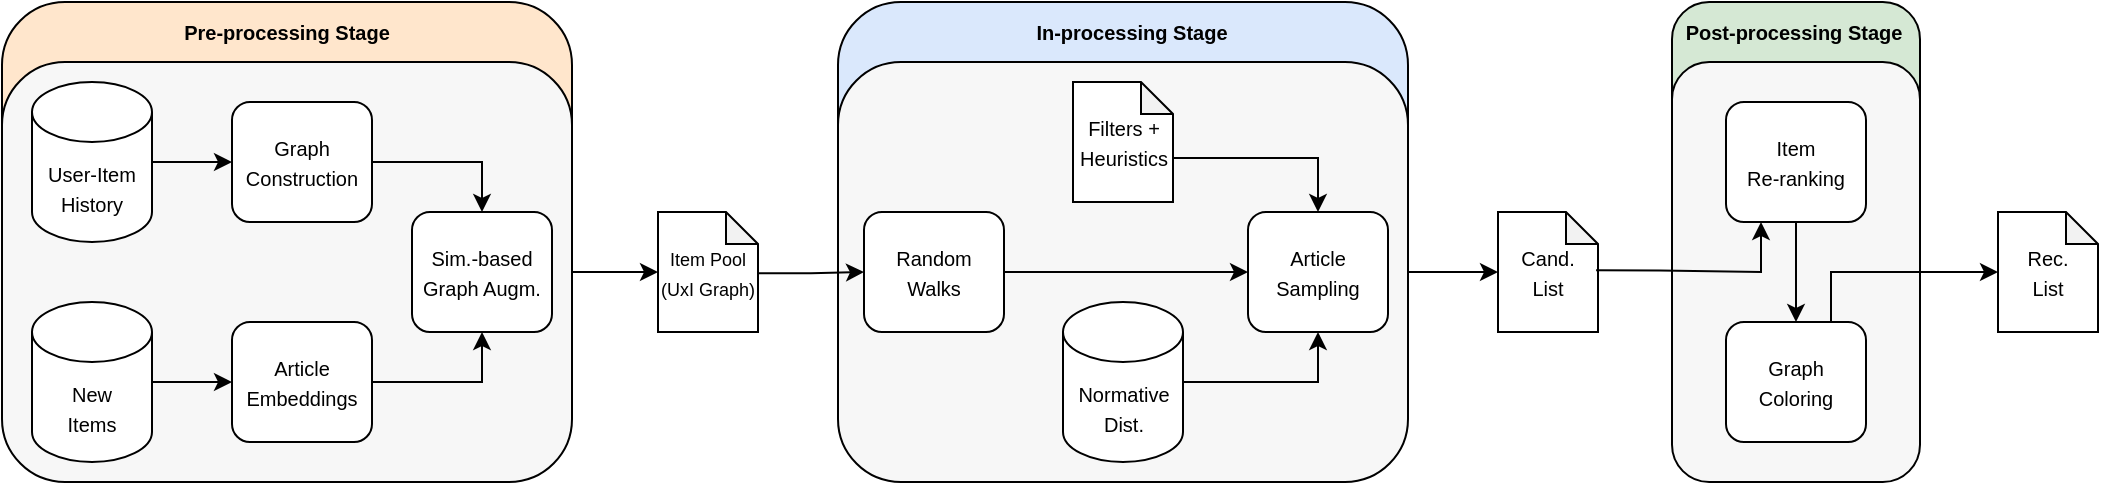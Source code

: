 <mxfile version="28.0.4">
  <diagram name="Page-1" id="Lf3qCM0bcQiizrLya4nR">
    <mxGraphModel dx="1584" dy="1068" grid="1" gridSize="10" guides="1" tooltips="1" connect="1" arrows="1" fold="1" page="1" pageScale="1" pageWidth="1100" pageHeight="850" math="0" shadow="0">
      <root>
        <mxCell id="0" />
        <mxCell id="1" parent="0" />
        <mxCell id="EAVpaXnhJgktjRTyFpTc-9" value="&lt;font style=&quot;font-size: 9px;&quot;&gt;Item Pool&lt;br&gt;(UxI Graph)&lt;/font&gt;" style="shape=note;whiteSpace=wrap;html=1;backgroundOutline=1;darkOpacity=0.05;size=16;" vertex="1" parent="1">
          <mxGeometry x="354" y="425" width="50" height="60" as="geometry" />
        </mxCell>
        <mxCell id="EAVpaXnhJgktjRTyFpTc-24" value="&lt;span style=&quot;font-size: 10px;&quot;&gt;Cand.&lt;br&gt;List&lt;/span&gt;" style="shape=note;whiteSpace=wrap;html=1;backgroundOutline=1;darkOpacity=0.05;size=16;" vertex="1" parent="1">
          <mxGeometry x="774" y="425" width="50" height="60" as="geometry" />
        </mxCell>
        <mxCell id="EAVpaXnhJgktjRTyFpTc-29" value="&lt;span style=&quot;font-size: 10px;&quot;&gt;Rec.&lt;br&gt;List&lt;/span&gt;" style="shape=note;whiteSpace=wrap;html=1;backgroundOutline=1;darkOpacity=0.05;size=16;" vertex="1" parent="1">
          <mxGeometry x="1024" y="425" width="50" height="60" as="geometry" />
        </mxCell>
        <mxCell id="EAVpaXnhJgktjRTyFpTc-35" style="edgeStyle=orthogonalEdgeStyle;rounded=0;orthogonalLoop=1;jettySize=auto;html=1;exitX=1;exitY=0.5;exitDx=0;exitDy=0;entryX=0;entryY=0.5;entryDx=0;entryDy=0;entryPerimeter=0;" edge="1" parent="1" source="EAVpaXnhJgktjRTyFpTc-19" target="EAVpaXnhJgktjRTyFpTc-9">
          <mxGeometry relative="1" as="geometry" />
        </mxCell>
        <mxCell id="EAVpaXnhJgktjRTyFpTc-37" style="edgeStyle=orthogonalEdgeStyle;rounded=0;orthogonalLoop=1;jettySize=auto;html=1;exitX=1;exitY=0.5;exitDx=0;exitDy=0;entryX=0;entryY=0.5;entryDx=0;entryDy=0;entryPerimeter=0;" edge="1" parent="1" source="EAVpaXnhJgktjRTyFpTc-32" target="EAVpaXnhJgktjRTyFpTc-24">
          <mxGeometry relative="1" as="geometry">
            <mxPoint x="727" y="455" as="sourcePoint" />
            <mxPoint x="762" y="455" as="targetPoint" />
          </mxGeometry>
        </mxCell>
        <mxCell id="EAVpaXnhJgktjRTyFpTc-39" value="" style="group" vertex="1" connectable="0" parent="1">
          <mxGeometry x="26" y="320" width="285" height="240" as="geometry" />
        </mxCell>
        <mxCell id="EAVpaXnhJgktjRTyFpTc-4" value="" style="rounded=1;whiteSpace=wrap;html=1;fillColor=#ffe6cc;strokeColor=#000000;" vertex="1" parent="EAVpaXnhJgktjRTyFpTc-39">
          <mxGeometry width="285" height="210" as="geometry" />
        </mxCell>
        <mxCell id="EAVpaXnhJgktjRTyFpTc-6" value="" style="rounded=1;whiteSpace=wrap;html=1;fillColor=light-dark(#F7F7F7,#EDEDED);" vertex="1" parent="EAVpaXnhJgktjRTyFpTc-39">
          <mxGeometry y="30" width="285" height="210" as="geometry" />
        </mxCell>
        <mxCell id="EAVpaXnhJgktjRTyFpTc-7" style="edgeStyle=orthogonalEdgeStyle;rounded=0;orthogonalLoop=1;jettySize=auto;html=1;exitX=1;exitY=0.5;exitDx=0;exitDy=0;entryX=0.5;entryY=0;entryDx=0;entryDy=0;" edge="1" parent="EAVpaXnhJgktjRTyFpTc-39" source="EAVpaXnhJgktjRTyFpTc-8" target="EAVpaXnhJgktjRTyFpTc-19">
          <mxGeometry relative="1" as="geometry" />
        </mxCell>
        <mxCell id="EAVpaXnhJgktjRTyFpTc-8" value="&lt;font style=&quot;font-size: 10px;&quot;&gt;Graph&lt;br&gt;Construction&lt;/font&gt;" style="rounded=1;whiteSpace=wrap;html=1;" vertex="1" parent="EAVpaXnhJgktjRTyFpTc-39">
          <mxGeometry x="115" y="50" width="70" height="60" as="geometry" />
        </mxCell>
        <mxCell id="EAVpaXnhJgktjRTyFpTc-12" value="&lt;b&gt;&lt;font style=&quot;font-size: 10px;&quot;&gt;Pre-processing Stage&lt;/font&gt;&lt;/b&gt;" style="text;html=1;align=center;verticalAlign=middle;whiteSpace=wrap;rounded=0;" vertex="1" parent="EAVpaXnhJgktjRTyFpTc-39">
          <mxGeometry width="285" height="30" as="geometry" />
        </mxCell>
        <mxCell id="EAVpaXnhJgktjRTyFpTc-13" style="edgeStyle=orthogonalEdgeStyle;rounded=0;orthogonalLoop=1;jettySize=auto;html=1;exitX=1;exitY=0.5;exitDx=0;exitDy=0;exitPerimeter=0;entryX=0;entryY=0.5;entryDx=0;entryDy=0;" edge="1" parent="EAVpaXnhJgktjRTyFpTc-39" source="EAVpaXnhJgktjRTyFpTc-14" target="EAVpaXnhJgktjRTyFpTc-8">
          <mxGeometry relative="1" as="geometry" />
        </mxCell>
        <mxCell id="EAVpaXnhJgktjRTyFpTc-14" value="&lt;span style=&quot;font-size: 10px;&quot;&gt;User-Item&lt;br&gt;History&lt;/span&gt;" style="shape=cylinder3;whiteSpace=wrap;html=1;boundedLbl=1;backgroundOutline=1;size=15;" vertex="1" parent="EAVpaXnhJgktjRTyFpTc-39">
          <mxGeometry x="15" y="40" width="60" height="80" as="geometry" />
        </mxCell>
        <mxCell id="EAVpaXnhJgktjRTyFpTc-15" style="edgeStyle=orthogonalEdgeStyle;rounded=0;orthogonalLoop=1;jettySize=auto;html=1;exitX=1;exitY=0.5;exitDx=0;exitDy=0;exitPerimeter=0;entryX=0;entryY=0.5;entryDx=0;entryDy=0;" edge="1" parent="EAVpaXnhJgktjRTyFpTc-39" source="EAVpaXnhJgktjRTyFpTc-16" target="EAVpaXnhJgktjRTyFpTc-18">
          <mxGeometry relative="1" as="geometry" />
        </mxCell>
        <mxCell id="EAVpaXnhJgktjRTyFpTc-16" value="&lt;span style=&quot;font-size: 10px;&quot;&gt;New&lt;br&gt;Items&lt;/span&gt;" style="shape=cylinder3;whiteSpace=wrap;html=1;boundedLbl=1;backgroundOutline=1;size=15;" vertex="1" parent="EAVpaXnhJgktjRTyFpTc-39">
          <mxGeometry x="15" y="150" width="60" height="80" as="geometry" />
        </mxCell>
        <mxCell id="EAVpaXnhJgktjRTyFpTc-17" style="edgeStyle=orthogonalEdgeStyle;rounded=0;orthogonalLoop=1;jettySize=auto;html=1;exitX=1;exitY=0.5;exitDx=0;exitDy=0;entryX=0.5;entryY=1;entryDx=0;entryDy=0;" edge="1" parent="EAVpaXnhJgktjRTyFpTc-39" source="EAVpaXnhJgktjRTyFpTc-18" target="EAVpaXnhJgktjRTyFpTc-19">
          <mxGeometry relative="1" as="geometry" />
        </mxCell>
        <mxCell id="EAVpaXnhJgktjRTyFpTc-18" value="&lt;span style=&quot;font-size: 10px;&quot;&gt;Article&lt;br&gt;Embeddings&lt;/span&gt;" style="rounded=1;whiteSpace=wrap;html=1;" vertex="1" parent="EAVpaXnhJgktjRTyFpTc-39">
          <mxGeometry x="115" y="160" width="70" height="60" as="geometry" />
        </mxCell>
        <mxCell id="EAVpaXnhJgktjRTyFpTc-19" value="&lt;span style=&quot;font-size: 10px;&quot;&gt;Sim.-based&lt;br&gt;Graph Augm.&lt;/span&gt;" style="rounded=1;whiteSpace=wrap;html=1;" vertex="1" parent="EAVpaXnhJgktjRTyFpTc-39">
          <mxGeometry x="205" y="105" width="70" height="60" as="geometry" />
        </mxCell>
        <mxCell id="EAVpaXnhJgktjRTyFpTc-40" value="" style="group" vertex="1" connectable="0" parent="1">
          <mxGeometry x="444" y="320" width="287" height="240" as="geometry" />
        </mxCell>
        <mxCell id="EAVpaXnhJgktjRTyFpTc-3" value="" style="rounded=1;whiteSpace=wrap;html=1;fillColor=#dae8fc;strokeColor=#000000;" vertex="1" parent="EAVpaXnhJgktjRTyFpTc-40">
          <mxGeometry width="285" height="210" as="geometry" />
        </mxCell>
        <mxCell id="EAVpaXnhJgktjRTyFpTc-5" value="" style="rounded=1;whiteSpace=wrap;html=1;fillColor=light-dark(#F7F7F7,#EDEDED);" vertex="1" parent="EAVpaXnhJgktjRTyFpTc-40">
          <mxGeometry y="30" width="285" height="210" as="geometry" />
        </mxCell>
        <mxCell id="EAVpaXnhJgktjRTyFpTc-10" style="edgeStyle=orthogonalEdgeStyle;rounded=0;orthogonalLoop=1;jettySize=auto;html=1;exitX=1;exitY=0.5;exitDx=0;exitDy=0;entryX=0;entryY=0.5;entryDx=0;entryDy=0;" edge="1" parent="EAVpaXnhJgktjRTyFpTc-40" source="EAVpaXnhJgktjRTyFpTc-11" target="EAVpaXnhJgktjRTyFpTc-32">
          <mxGeometry relative="1" as="geometry" />
        </mxCell>
        <mxCell id="EAVpaXnhJgktjRTyFpTc-11" value="&lt;font style=&quot;font-size: 10px;&quot;&gt;Random&lt;br&gt;Walks&lt;/font&gt;" style="rounded=1;whiteSpace=wrap;html=1;" vertex="1" parent="EAVpaXnhJgktjRTyFpTc-40">
          <mxGeometry x="13" y="105" width="70" height="60" as="geometry" />
        </mxCell>
        <mxCell id="EAVpaXnhJgktjRTyFpTc-20" value="&lt;b&gt;&lt;font style=&quot;font-size: 10px;&quot;&gt;In-processing Stage&lt;/font&gt;&lt;/b&gt;" style="text;html=1;align=center;verticalAlign=middle;whiteSpace=wrap;rounded=0;" vertex="1" parent="EAVpaXnhJgktjRTyFpTc-40">
          <mxGeometry x="7" width="280" height="30" as="geometry" />
        </mxCell>
        <mxCell id="EAVpaXnhJgktjRTyFpTc-21" style="edgeStyle=orthogonalEdgeStyle;rounded=0;orthogonalLoop=1;jettySize=auto;html=1;exitX=1;exitY=0.5;exitDx=0;exitDy=0;exitPerimeter=0;entryX=0.5;entryY=1;entryDx=0;entryDy=0;" edge="1" parent="EAVpaXnhJgktjRTyFpTc-40" source="EAVpaXnhJgktjRTyFpTc-22" target="EAVpaXnhJgktjRTyFpTc-32">
          <mxGeometry relative="1" as="geometry" />
        </mxCell>
        <mxCell id="EAVpaXnhJgktjRTyFpTc-22" value="&lt;span style=&quot;font-size: 10px;&quot;&gt;Normative&lt;br&gt;Dist.&lt;/span&gt;" style="shape=cylinder3;whiteSpace=wrap;html=1;boundedLbl=1;backgroundOutline=1;size=15;" vertex="1" parent="EAVpaXnhJgktjRTyFpTc-40">
          <mxGeometry x="112.5" y="150" width="60" height="80" as="geometry" />
        </mxCell>
        <mxCell id="EAVpaXnhJgktjRTyFpTc-30" style="edgeStyle=orthogonalEdgeStyle;rounded=0;orthogonalLoop=1;jettySize=auto;html=1;exitX=0;exitY=0;exitDx=50;exitDy=38;exitPerimeter=0;" edge="1" parent="EAVpaXnhJgktjRTyFpTc-40" source="EAVpaXnhJgktjRTyFpTc-31" target="EAVpaXnhJgktjRTyFpTc-32">
          <mxGeometry relative="1" as="geometry" />
        </mxCell>
        <mxCell id="EAVpaXnhJgktjRTyFpTc-31" value="&lt;span style=&quot;font-size: 10px;&quot;&gt;Filters +&lt;br&gt;Heuristics&lt;/span&gt;" style="shape=note;whiteSpace=wrap;html=1;backgroundOutline=1;darkOpacity=0.05;size=16;" vertex="1" parent="EAVpaXnhJgktjRTyFpTc-40">
          <mxGeometry x="117.5" y="40" width="50" height="60" as="geometry" />
        </mxCell>
        <mxCell id="EAVpaXnhJgktjRTyFpTc-32" value="&lt;div&gt;&lt;span style=&quot;font-size: 10px; background-color: transparent; color: light-dark(rgb(0, 0, 0), rgb(255, 255, 255));&quot;&gt;Article&lt;br&gt;Sampling&lt;/span&gt;&lt;/div&gt;" style="rounded=1;whiteSpace=wrap;html=1;" vertex="1" parent="EAVpaXnhJgktjRTyFpTc-40">
          <mxGeometry x="205" y="105" width="70" height="60" as="geometry" />
        </mxCell>
        <mxCell id="EAVpaXnhJgktjRTyFpTc-42" value="" style="group" vertex="1" connectable="0" parent="1">
          <mxGeometry x="859" y="320" width="126" height="240" as="geometry" />
        </mxCell>
        <mxCell id="EAVpaXnhJgktjRTyFpTc-2" value="" style="rounded=1;whiteSpace=wrap;html=1;fillColor=#d5e8d4;strokeColor=#000000;" vertex="1" parent="EAVpaXnhJgktjRTyFpTc-42">
          <mxGeometry x="2" width="124" height="210" as="geometry" />
        </mxCell>
        <mxCell id="EAVpaXnhJgktjRTyFpTc-23" value="" style="rounded=1;whiteSpace=wrap;html=1;fillColor=light-dark(#F7F7F7,#EDEDED);" vertex="1" parent="EAVpaXnhJgktjRTyFpTc-42">
          <mxGeometry x="2" y="30" width="124" height="210" as="geometry" />
        </mxCell>
        <mxCell id="EAVpaXnhJgktjRTyFpTc-25" value="&lt;font style=&quot;font-size: 10px;&quot;&gt;&lt;b style=&quot;&quot;&gt;Post-processing Stage&lt;/b&gt;&lt;/font&gt;" style="text;html=1;align=center;verticalAlign=middle;whiteSpace=wrap;rounded=0;" vertex="1" parent="EAVpaXnhJgktjRTyFpTc-42">
          <mxGeometry width="126" height="30" as="geometry" />
        </mxCell>
        <mxCell id="EAVpaXnhJgktjRTyFpTc-26" style="edgeStyle=orthogonalEdgeStyle;rounded=0;orthogonalLoop=1;jettySize=auto;html=1;exitX=0.5;exitY=1;exitDx=0;exitDy=0;" edge="1" parent="EAVpaXnhJgktjRTyFpTc-42" source="EAVpaXnhJgktjRTyFpTc-27" target="EAVpaXnhJgktjRTyFpTc-28">
          <mxGeometry relative="1" as="geometry" />
        </mxCell>
        <mxCell id="EAVpaXnhJgktjRTyFpTc-27" value="&lt;span style=&quot;font-size: 10px;&quot;&gt;Item&lt;/span&gt;&lt;br style=&quot;font-size: 10px;&quot;&gt;&lt;span style=&quot;font-size: 10px;&quot;&gt;Re-ranking&lt;/span&gt;" style="rounded=1;whiteSpace=wrap;html=1;" vertex="1" parent="EAVpaXnhJgktjRTyFpTc-42">
          <mxGeometry x="29" y="50" width="70" height="60" as="geometry" />
        </mxCell>
        <mxCell id="EAVpaXnhJgktjRTyFpTc-28" value="&lt;span style=&quot;font-size: 10px;&quot;&gt;Graph&lt;/span&gt;&lt;br style=&quot;font-size: 10px;&quot;&gt;&lt;span style=&quot;font-size: 10px;&quot;&gt;Coloring&lt;/span&gt;" style="rounded=1;whiteSpace=wrap;html=1;" vertex="1" parent="EAVpaXnhJgktjRTyFpTc-42">
          <mxGeometry x="29" y="160" width="70" height="60" as="geometry" />
        </mxCell>
        <mxCell id="EAVpaXnhJgktjRTyFpTc-33" style="edgeStyle=orthogonalEdgeStyle;rounded=0;orthogonalLoop=1;jettySize=auto;html=1;exitX=0.981;exitY=0.486;exitDx=0;exitDy=0;entryX=0.25;entryY=1;entryDx=0;entryDy=0;exitPerimeter=0;" edge="1" parent="1" target="EAVpaXnhJgktjRTyFpTc-27" source="EAVpaXnhJgktjRTyFpTc-24">
          <mxGeometry relative="1" as="geometry">
            <mxPoint x="834" y="454.6" as="sourcePoint" />
            <mxPoint x="857" y="454.6" as="targetPoint" />
            <Array as="points">
              <mxPoint x="855" y="454" />
              <mxPoint x="901" y="455" />
            </Array>
          </mxGeometry>
        </mxCell>
        <mxCell id="EAVpaXnhJgktjRTyFpTc-34" style="edgeStyle=orthogonalEdgeStyle;rounded=0;orthogonalLoop=1;jettySize=auto;html=1;entryX=0;entryY=0.5;entryDx=0;entryDy=0;entryPerimeter=0;exitX=0.75;exitY=0;exitDx=0;exitDy=0;" edge="1" parent="1" source="EAVpaXnhJgktjRTyFpTc-28" target="EAVpaXnhJgktjRTyFpTc-29">
          <mxGeometry relative="1" as="geometry">
            <mxPoint x="953.17" y="511.02" as="sourcePoint" />
            <mxPoint x="993" y="454.85" as="targetPoint" />
            <Array as="points" />
          </mxGeometry>
        </mxCell>
        <mxCell id="EAVpaXnhJgktjRTyFpTc-36" style="edgeStyle=orthogonalEdgeStyle;rounded=0;orthogonalLoop=1;jettySize=auto;html=1;exitX=1.007;exitY=0.51;exitDx=0;exitDy=0;exitPerimeter=0;entryX=0;entryY=0.5;entryDx=0;entryDy=0;" edge="1" parent="1" source="EAVpaXnhJgktjRTyFpTc-9" target="EAVpaXnhJgktjRTyFpTc-11">
          <mxGeometry relative="1" as="geometry">
            <mxPoint x="430" y="455" as="sourcePoint" />
            <mxPoint x="464" y="455" as="targetPoint" />
          </mxGeometry>
        </mxCell>
      </root>
    </mxGraphModel>
  </diagram>
</mxfile>
